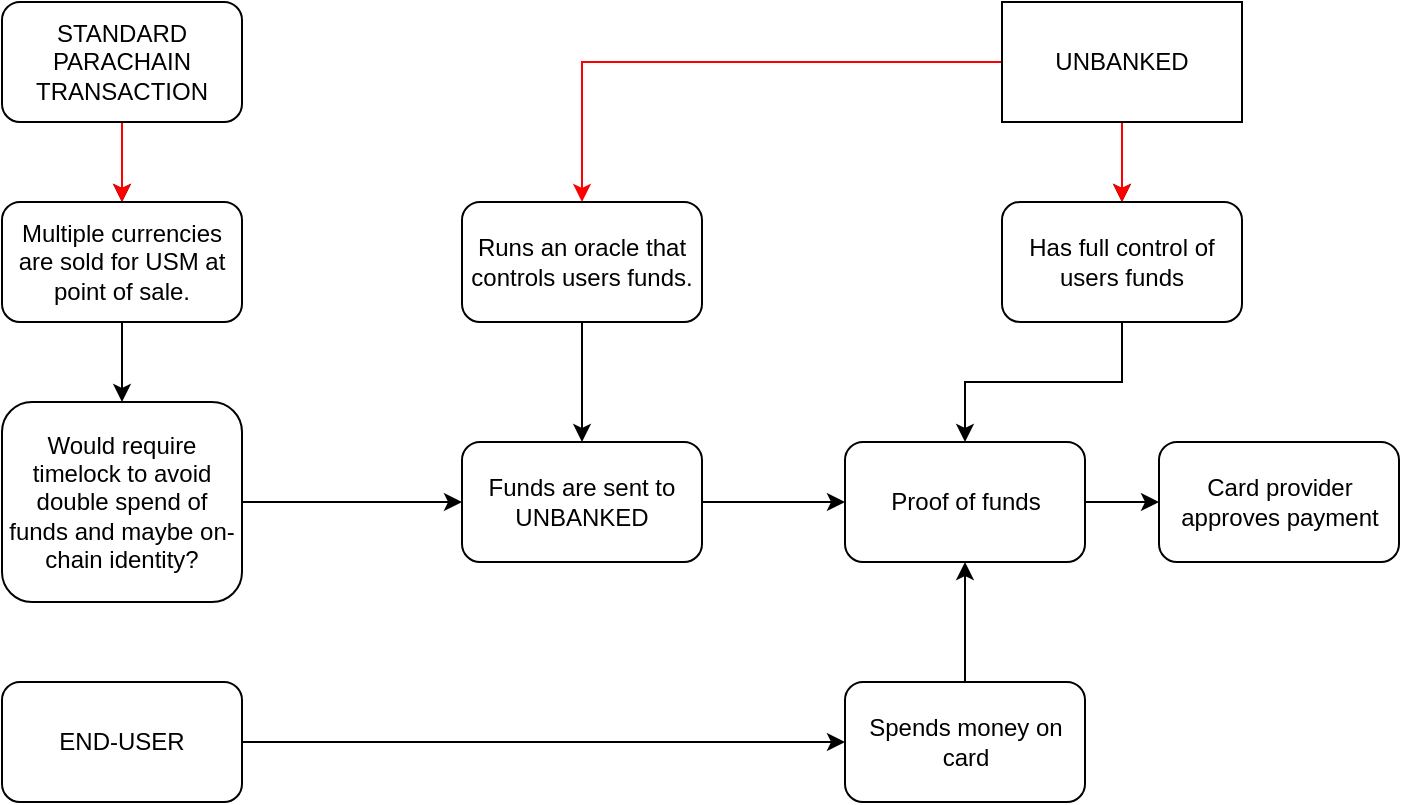 <mxfile version="17.4.6" type="github">
  <diagram id="xuCR9hwgmg2kiapBceWF" name="Page-1">
    <mxGraphModel dx="865" dy="486" grid="1" gridSize="10" guides="1" tooltips="1" connect="1" arrows="1" fold="1" page="1" pageScale="1" pageWidth="827" pageHeight="1169" math="0" shadow="0">
      <root>
        <mxCell id="0" />
        <mxCell id="1" parent="0" />
        <mxCell id="NVORdIgX72uscyjLCPtN-5" value="" style="edgeStyle=orthogonalEdgeStyle;rounded=0;orthogonalLoop=1;jettySize=auto;html=1;" parent="1" source="NVORdIgX72uscyjLCPtN-1" target="NVORdIgX72uscyjLCPtN-4" edge="1">
          <mxGeometry relative="1" as="geometry" />
        </mxCell>
        <mxCell id="NVORdIgX72uscyjLCPtN-6" value="" style="edgeStyle=orthogonalEdgeStyle;rounded=0;orthogonalLoop=1;jettySize=auto;html=1;fontColor=#FF0000;strokeColor=#FF0000;" parent="1" source="NVORdIgX72uscyjLCPtN-1" target="NVORdIgX72uscyjLCPtN-4" edge="1">
          <mxGeometry relative="1" as="geometry" />
        </mxCell>
        <mxCell id="NVORdIgX72uscyjLCPtN-8" value="" style="edgeStyle=orthogonalEdgeStyle;rounded=0;orthogonalLoop=1;jettySize=auto;html=1;exitX=0;exitY=0.5;exitDx=0;exitDy=0;strokeColor=#FF0000;" parent="1" source="NVORdIgX72uscyjLCPtN-3" target="NVORdIgX72uscyjLCPtN-7" edge="1">
          <mxGeometry relative="1" as="geometry">
            <Array as="points">
              <mxPoint x="380" y="50" />
            </Array>
          </mxGeometry>
        </mxCell>
        <mxCell id="NVORdIgX72uscyjLCPtN-1" value="STANDARD PARACHAIN TRANSACTION" style="rounded=1;whiteSpace=wrap;html=1;" parent="1" vertex="1">
          <mxGeometry x="90" y="20" width="120" height="60" as="geometry" />
        </mxCell>
        <mxCell id="DMNceW88_y9GVToukhh7-14" value="" style="edgeStyle=orthogonalEdgeStyle;rounded=0;orthogonalLoop=1;jettySize=auto;html=1;" edge="1" parent="1" source="NVORdIgX72uscyjLCPtN-3" target="DMNceW88_y9GVToukhh7-12">
          <mxGeometry relative="1" as="geometry" />
        </mxCell>
        <mxCell id="DMNceW88_y9GVToukhh7-27" value="" style="edgeStyle=orthogonalEdgeStyle;rounded=0;orthogonalLoop=1;jettySize=auto;html=1;fontColor=#FF0000;strokeColor=#FF0000;" edge="1" parent="1" source="NVORdIgX72uscyjLCPtN-3" target="DMNceW88_y9GVToukhh7-12">
          <mxGeometry relative="1" as="geometry" />
        </mxCell>
        <mxCell id="NVORdIgX72uscyjLCPtN-3" value="UNBANKED" style="rounded=0;whiteSpace=wrap;html=1;" parent="1" vertex="1">
          <mxGeometry x="590" y="20" width="120" height="60" as="geometry" />
        </mxCell>
        <mxCell id="NVORdIgX72uscyjLCPtN-15" value="" style="edgeStyle=orthogonalEdgeStyle;rounded=0;orthogonalLoop=1;jettySize=auto;html=1;" parent="1" source="NVORdIgX72uscyjLCPtN-4" target="NVORdIgX72uscyjLCPtN-14" edge="1">
          <mxGeometry relative="1" as="geometry" />
        </mxCell>
        <mxCell id="NVORdIgX72uscyjLCPtN-4" value="Multiple currencies are sold for USM at point of sale." style="whiteSpace=wrap;html=1;rounded=1;" parent="1" vertex="1">
          <mxGeometry x="90" y="120" width="120" height="60" as="geometry" />
        </mxCell>
        <mxCell id="NVORdIgX72uscyjLCPtN-17" value="" style="edgeStyle=orthogonalEdgeStyle;rounded=0;orthogonalLoop=1;jettySize=auto;html=1;" parent="1" source="NVORdIgX72uscyjLCPtN-7" target="NVORdIgX72uscyjLCPtN-16" edge="1">
          <mxGeometry relative="1" as="geometry" />
        </mxCell>
        <mxCell id="NVORdIgX72uscyjLCPtN-7" value="Runs an oracle that controls users funds." style="whiteSpace=wrap;html=1;rounded=1;" parent="1" vertex="1">
          <mxGeometry x="320" y="120" width="120" height="60" as="geometry" />
        </mxCell>
        <mxCell id="NVORdIgX72uscyjLCPtN-20" value="" style="edgeStyle=orthogonalEdgeStyle;rounded=0;orthogonalLoop=1;jettySize=auto;html=1;" parent="1" source="NVORdIgX72uscyjLCPtN-9" target="NVORdIgX72uscyjLCPtN-19" edge="1">
          <mxGeometry relative="1" as="geometry" />
        </mxCell>
        <mxCell id="NVORdIgX72uscyjLCPtN-9" value="Proof of funds" style="rounded=1;whiteSpace=wrap;html=1;" parent="1" vertex="1">
          <mxGeometry x="511.5" y="240" width="120" height="60" as="geometry" />
        </mxCell>
        <mxCell id="DMNceW88_y9GVToukhh7-16" style="edgeStyle=orthogonalEdgeStyle;rounded=0;orthogonalLoop=1;jettySize=auto;html=1;entryX=0;entryY=0.5;entryDx=0;entryDy=0;" edge="1" parent="1" source="NVORdIgX72uscyjLCPtN-14" target="NVORdIgX72uscyjLCPtN-16">
          <mxGeometry relative="1" as="geometry">
            <mxPoint x="320" y="270" as="targetPoint" />
          </mxGeometry>
        </mxCell>
        <mxCell id="NVORdIgX72uscyjLCPtN-14" value="Would require timelock to avoid double spend of funds and maybe on-chain identity?" style="whiteSpace=wrap;html=1;rounded=1;" parent="1" vertex="1">
          <mxGeometry x="90" y="220" width="120" height="100" as="geometry" />
        </mxCell>
        <mxCell id="DMNceW88_y9GVToukhh7-17" value="" style="edgeStyle=orthogonalEdgeStyle;rounded=0;orthogonalLoop=1;jettySize=auto;html=1;" edge="1" parent="1" source="NVORdIgX72uscyjLCPtN-16" target="NVORdIgX72uscyjLCPtN-9">
          <mxGeometry relative="1" as="geometry" />
        </mxCell>
        <mxCell id="NVORdIgX72uscyjLCPtN-16" value="Funds are sent to UNBANKED" style="whiteSpace=wrap;html=1;rounded=1;" parent="1" vertex="1">
          <mxGeometry x="320" y="240" width="120" height="60" as="geometry" />
        </mxCell>
        <mxCell id="NVORdIgX72uscyjLCPtN-19" value="Card provider approves payment" style="rounded=1;whiteSpace=wrap;html=1;" parent="1" vertex="1">
          <mxGeometry x="668.5" y="240" width="120" height="60" as="geometry" />
        </mxCell>
        <mxCell id="DMNceW88_y9GVToukhh7-24" value="" style="edgeStyle=orthogonalEdgeStyle;rounded=0;orthogonalLoop=1;jettySize=auto;html=1;" edge="1" parent="1" source="DMNceW88_y9GVToukhh7-8" target="DMNceW88_y9GVToukhh7-9">
          <mxGeometry relative="1" as="geometry" />
        </mxCell>
        <mxCell id="DMNceW88_y9GVToukhh7-8" value="END-USER" style="rounded=1;whiteSpace=wrap;html=1;" vertex="1" parent="1">
          <mxGeometry x="90" y="360" width="120" height="60" as="geometry" />
        </mxCell>
        <mxCell id="DMNceW88_y9GVToukhh7-20" value="" style="edgeStyle=orthogonalEdgeStyle;rounded=0;orthogonalLoop=1;jettySize=auto;html=1;" edge="1" parent="1" source="DMNceW88_y9GVToukhh7-9" target="NVORdIgX72uscyjLCPtN-9">
          <mxGeometry relative="1" as="geometry" />
        </mxCell>
        <mxCell id="DMNceW88_y9GVToukhh7-9" value="Spends money on card" style="whiteSpace=wrap;html=1;rounded=1;" vertex="1" parent="1">
          <mxGeometry x="511.5" y="360" width="120" height="60" as="geometry" />
        </mxCell>
        <mxCell id="DMNceW88_y9GVToukhh7-18" value="" style="edgeStyle=orthogonalEdgeStyle;rounded=0;orthogonalLoop=1;jettySize=auto;html=1;entryX=0.5;entryY=0;entryDx=0;entryDy=0;" edge="1" parent="1" source="DMNceW88_y9GVToukhh7-12" target="NVORdIgX72uscyjLCPtN-9">
          <mxGeometry relative="1" as="geometry" />
        </mxCell>
        <mxCell id="DMNceW88_y9GVToukhh7-12" value="Has full control of users funds" style="whiteSpace=wrap;html=1;rounded=1;" vertex="1" parent="1">
          <mxGeometry x="590" y="120" width="120" height="60" as="geometry" />
        </mxCell>
      </root>
    </mxGraphModel>
  </diagram>
</mxfile>
